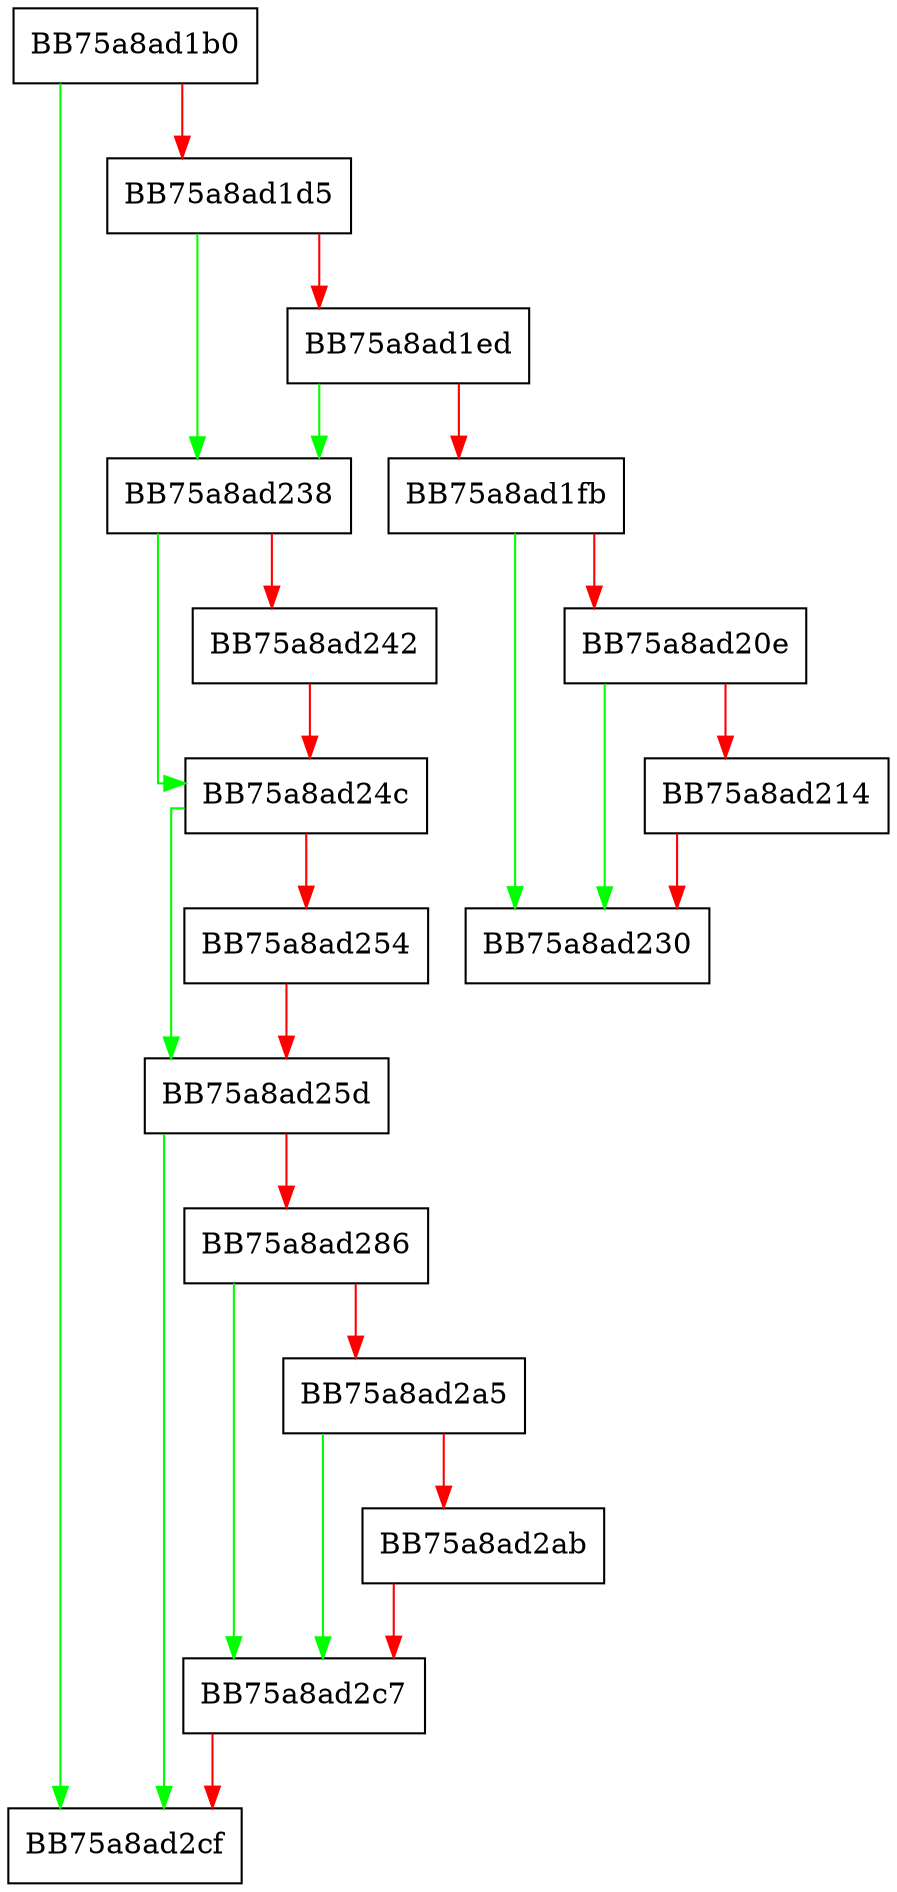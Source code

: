 digraph CAutoProcThreadAttributeList {
  node [shape="box"];
  graph [splines=ortho];
  BB75a8ad1b0 -> BB75a8ad2cf [color="green"];
  BB75a8ad1b0 -> BB75a8ad1d5 [color="red"];
  BB75a8ad1d5 -> BB75a8ad238 [color="green"];
  BB75a8ad1d5 -> BB75a8ad1ed [color="red"];
  BB75a8ad1ed -> BB75a8ad238 [color="green"];
  BB75a8ad1ed -> BB75a8ad1fb [color="red"];
  BB75a8ad1fb -> BB75a8ad230 [color="green"];
  BB75a8ad1fb -> BB75a8ad20e [color="red"];
  BB75a8ad20e -> BB75a8ad230 [color="green"];
  BB75a8ad20e -> BB75a8ad214 [color="red"];
  BB75a8ad214 -> BB75a8ad230 [color="red"];
  BB75a8ad238 -> BB75a8ad24c [color="green"];
  BB75a8ad238 -> BB75a8ad242 [color="red"];
  BB75a8ad242 -> BB75a8ad24c [color="red"];
  BB75a8ad24c -> BB75a8ad25d [color="green"];
  BB75a8ad24c -> BB75a8ad254 [color="red"];
  BB75a8ad254 -> BB75a8ad25d [color="red"];
  BB75a8ad25d -> BB75a8ad2cf [color="green"];
  BB75a8ad25d -> BB75a8ad286 [color="red"];
  BB75a8ad286 -> BB75a8ad2c7 [color="green"];
  BB75a8ad286 -> BB75a8ad2a5 [color="red"];
  BB75a8ad2a5 -> BB75a8ad2c7 [color="green"];
  BB75a8ad2a5 -> BB75a8ad2ab [color="red"];
  BB75a8ad2ab -> BB75a8ad2c7 [color="red"];
  BB75a8ad2c7 -> BB75a8ad2cf [color="red"];
}